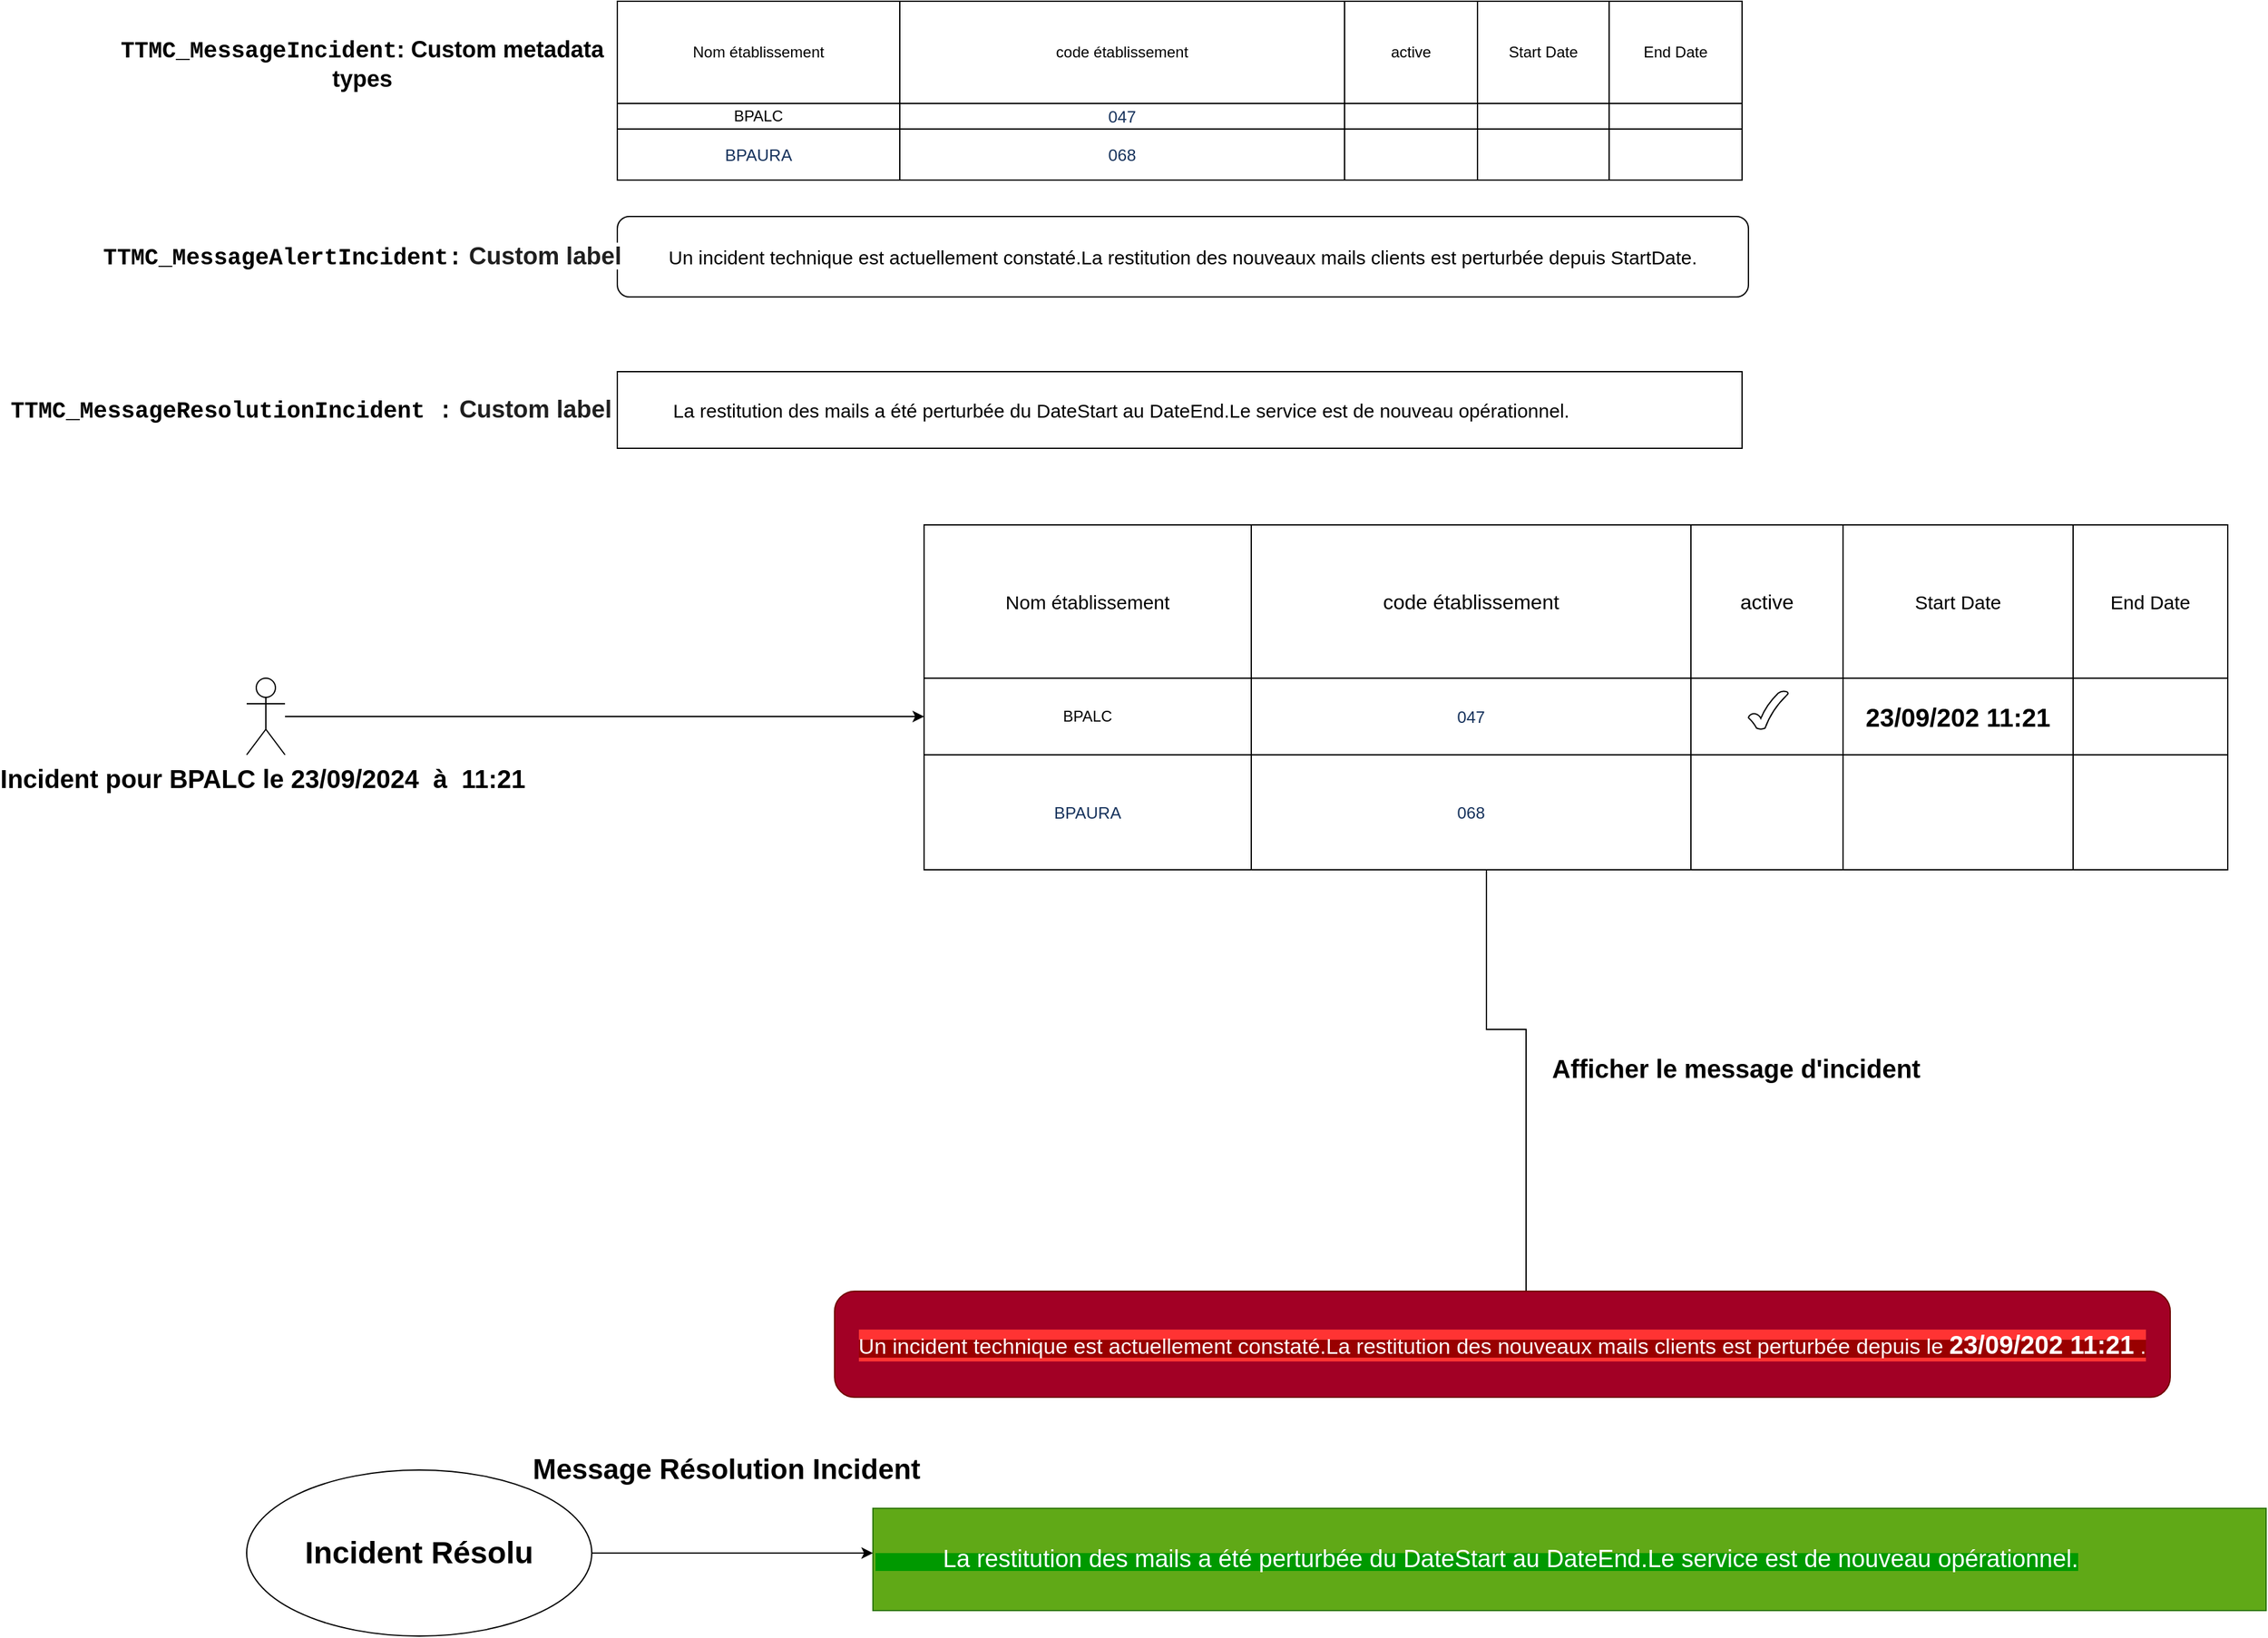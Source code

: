 <mxfile version="24.7.16" pages="2">
  <diagram name="Page-1" id="GSxazzxs7d7Ay9CGwdHX">
    <mxGraphModel dx="1938" dy="1860" grid="1" gridSize="10" guides="1" tooltips="1" connect="1" arrows="1" fold="1" page="1" pageScale="1" pageWidth="827" pageHeight="1169" math="0" shadow="0">
      <root>
        <mxCell id="0" />
        <mxCell id="1" parent="0" />
        <mxCell id="4ReEwzWl3bflVmk8Mlmr-1" value="&lt;span style=&quot;font-family: Arial, Helvetica, sans-serif; text-align: left;&quot;&gt;&lt;font style=&quot;font-size: 15px;&quot;&gt;Un incident technique est actuellement constaté.La restitution des nouveaux mails clients est perturbée depuis StartDate.&lt;/font&gt;&lt;/span&gt;" style="rounded=1;whiteSpace=wrap;html=1;" parent="1" vertex="1">
          <mxGeometry x="320" y="-961.5" width="885" height="63" as="geometry" />
        </mxCell>
        <mxCell id="4ReEwzWl3bflVmk8Mlmr-2" value="" style="shape=table;startSize=0;container=1;collapsible=0;childLayout=tableLayout;" parent="1" vertex="1">
          <mxGeometry x="320" y="-1130" width="880" height="140" as="geometry" />
        </mxCell>
        <mxCell id="4ReEwzWl3bflVmk8Mlmr-3" value="" style="shape=tableRow;horizontal=0;startSize=0;swimlaneHead=0;swimlaneBody=0;strokeColor=inherit;top=0;left=0;bottom=0;right=0;collapsible=0;dropTarget=0;fillColor=none;points=[[0,0.5],[1,0.5]];portConstraint=eastwest;" parent="4ReEwzWl3bflVmk8Mlmr-2" vertex="1">
          <mxGeometry width="880" height="80" as="geometry" />
        </mxCell>
        <mxCell id="4ReEwzWl3bflVmk8Mlmr-4" value="Nom établissement" style="shape=partialRectangle;html=1;whiteSpace=wrap;connectable=0;strokeColor=inherit;overflow=hidden;fillColor=none;top=0;left=0;bottom=0;right=0;pointerEvents=1;" parent="4ReEwzWl3bflVmk8Mlmr-3" vertex="1">
          <mxGeometry width="221" height="80" as="geometry">
            <mxRectangle width="221" height="80" as="alternateBounds" />
          </mxGeometry>
        </mxCell>
        <mxCell id="4ReEwzWl3bflVmk8Mlmr-5" value="code établissement" style="shape=partialRectangle;html=1;whiteSpace=wrap;connectable=0;strokeColor=inherit;overflow=hidden;fillColor=none;top=0;left=0;bottom=0;right=0;pointerEvents=1;" parent="4ReEwzWl3bflVmk8Mlmr-3" vertex="1">
          <mxGeometry x="221" width="348" height="80" as="geometry">
            <mxRectangle width="348" height="80" as="alternateBounds" />
          </mxGeometry>
        </mxCell>
        <mxCell id="4ReEwzWl3bflVmk8Mlmr-6" value="active" style="shape=partialRectangle;html=1;whiteSpace=wrap;connectable=0;strokeColor=inherit;overflow=hidden;fillColor=none;top=0;left=0;bottom=0;right=0;pointerEvents=1;" parent="4ReEwzWl3bflVmk8Mlmr-3" vertex="1">
          <mxGeometry x="569" width="104" height="80" as="geometry">
            <mxRectangle width="104" height="80" as="alternateBounds" />
          </mxGeometry>
        </mxCell>
        <mxCell id="4ReEwzWl3bflVmk8Mlmr-16" value="Start Date" style="shape=partialRectangle;html=1;whiteSpace=wrap;connectable=0;strokeColor=inherit;overflow=hidden;fillColor=none;top=0;left=0;bottom=0;right=0;pointerEvents=1;" parent="4ReEwzWl3bflVmk8Mlmr-3" vertex="1">
          <mxGeometry x="673" width="103" height="80" as="geometry">
            <mxRectangle width="103" height="80" as="alternateBounds" />
          </mxGeometry>
        </mxCell>
        <mxCell id="4ReEwzWl3bflVmk8Mlmr-19" value="End Date" style="shape=partialRectangle;html=1;whiteSpace=wrap;connectable=0;strokeColor=inherit;overflow=hidden;fillColor=none;top=0;left=0;bottom=0;right=0;pointerEvents=1;" parent="4ReEwzWl3bflVmk8Mlmr-3" vertex="1">
          <mxGeometry x="776" width="104" height="80" as="geometry">
            <mxRectangle width="104" height="80" as="alternateBounds" />
          </mxGeometry>
        </mxCell>
        <mxCell id="4ReEwzWl3bflVmk8Mlmr-11" style="shape=tableRow;horizontal=0;startSize=0;swimlaneHead=0;swimlaneBody=0;strokeColor=inherit;top=0;left=0;bottom=0;right=0;collapsible=0;dropTarget=0;fillColor=none;points=[[0,0.5],[1,0.5]];portConstraint=eastwest;" parent="4ReEwzWl3bflVmk8Mlmr-2" vertex="1">
          <mxGeometry y="80" width="880" height="20" as="geometry" />
        </mxCell>
        <mxCell id="4ReEwzWl3bflVmk8Mlmr-12" value="BPALC" style="shape=partialRectangle;html=1;whiteSpace=wrap;connectable=0;strokeColor=inherit;overflow=hidden;fillColor=none;top=0;left=0;bottom=0;right=0;pointerEvents=1;" parent="4ReEwzWl3bflVmk8Mlmr-11" vertex="1">
          <mxGeometry width="221" height="20" as="geometry">
            <mxRectangle width="221" height="20" as="alternateBounds" />
          </mxGeometry>
        </mxCell>
        <mxCell id="4ReEwzWl3bflVmk8Mlmr-13" value="&lt;span style=&quot;color: rgb(22, 50, 92); font-family: &amp;quot;Salesforce Sans&amp;quot;, Arial, sans-serif; font-size: 13px; text-align: start; white-space: pre; background-color: rgb(255, 255, 255);&quot;&gt;047&lt;/span&gt;" style="shape=partialRectangle;html=1;whiteSpace=wrap;connectable=0;strokeColor=inherit;overflow=hidden;fillColor=none;top=0;left=0;bottom=0;right=0;pointerEvents=1;" parent="4ReEwzWl3bflVmk8Mlmr-11" vertex="1">
          <mxGeometry x="221" width="348" height="20" as="geometry">
            <mxRectangle width="348" height="20" as="alternateBounds" />
          </mxGeometry>
        </mxCell>
        <mxCell id="4ReEwzWl3bflVmk8Mlmr-14" style="shape=partialRectangle;html=1;whiteSpace=wrap;connectable=0;strokeColor=inherit;overflow=hidden;fillColor=none;top=0;left=0;bottom=0;right=0;pointerEvents=1;" parent="4ReEwzWl3bflVmk8Mlmr-11" vertex="1">
          <mxGeometry x="569" width="104" height="20" as="geometry">
            <mxRectangle width="104" height="20" as="alternateBounds" />
          </mxGeometry>
        </mxCell>
        <mxCell id="4ReEwzWl3bflVmk8Mlmr-17" value="" style="shape=partialRectangle;html=1;whiteSpace=wrap;connectable=0;strokeColor=inherit;overflow=hidden;fillColor=none;top=0;left=0;bottom=0;right=0;pointerEvents=1;" parent="4ReEwzWl3bflVmk8Mlmr-11" vertex="1">
          <mxGeometry x="673" width="103" height="20" as="geometry">
            <mxRectangle width="103" height="20" as="alternateBounds" />
          </mxGeometry>
        </mxCell>
        <mxCell id="4ReEwzWl3bflVmk8Mlmr-20" style="shape=partialRectangle;html=1;whiteSpace=wrap;connectable=0;strokeColor=inherit;overflow=hidden;fillColor=none;top=0;left=0;bottom=0;right=0;pointerEvents=1;" parent="4ReEwzWl3bflVmk8Mlmr-11" vertex="1">
          <mxGeometry x="776" width="104" height="20" as="geometry">
            <mxRectangle width="104" height="20" as="alternateBounds" />
          </mxGeometry>
        </mxCell>
        <mxCell id="4ReEwzWl3bflVmk8Mlmr-7" value="" style="shape=tableRow;horizontal=0;startSize=0;swimlaneHead=0;swimlaneBody=0;strokeColor=inherit;top=0;left=0;bottom=0;right=0;collapsible=0;dropTarget=0;fillColor=none;points=[[0,0.5],[1,0.5]];portConstraint=eastwest;" parent="4ReEwzWl3bflVmk8Mlmr-2" vertex="1">
          <mxGeometry y="100" width="880" height="40" as="geometry" />
        </mxCell>
        <mxCell id="4ReEwzWl3bflVmk8Mlmr-8" value="&lt;span style=&quot;color: rgb(22, 50, 92); font-family: &amp;quot;Salesforce Sans&amp;quot;, Arial, sans-serif; font-size: 13px; text-align: start; white-space: pre; background-color: rgb(255, 255, 255);&quot;&gt;BPAURA&lt;/span&gt;" style="shape=partialRectangle;html=1;whiteSpace=wrap;connectable=0;strokeColor=inherit;overflow=hidden;fillColor=none;top=0;left=0;bottom=0;right=0;pointerEvents=1;" parent="4ReEwzWl3bflVmk8Mlmr-7" vertex="1">
          <mxGeometry width="221" height="40" as="geometry">
            <mxRectangle width="221" height="40" as="alternateBounds" />
          </mxGeometry>
        </mxCell>
        <mxCell id="4ReEwzWl3bflVmk8Mlmr-9" value="&lt;span style=&quot;color: rgb(22, 50, 92); font-family: &amp;quot;Salesforce Sans&amp;quot;, Arial, sans-serif; font-size: 13px; text-align: start; white-space: pre; background-color: rgb(255, 255, 255);&quot;&gt;068&lt;/span&gt;" style="shape=partialRectangle;html=1;whiteSpace=wrap;connectable=0;strokeColor=inherit;overflow=hidden;fillColor=none;top=0;left=0;bottom=0;right=0;pointerEvents=1;" parent="4ReEwzWl3bflVmk8Mlmr-7" vertex="1">
          <mxGeometry x="221" width="348" height="40" as="geometry">
            <mxRectangle width="348" height="40" as="alternateBounds" />
          </mxGeometry>
        </mxCell>
        <mxCell id="4ReEwzWl3bflVmk8Mlmr-10" value="" style="shape=partialRectangle;html=1;whiteSpace=wrap;connectable=0;strokeColor=inherit;overflow=hidden;fillColor=none;top=0;left=0;bottom=0;right=0;pointerEvents=1;" parent="4ReEwzWl3bflVmk8Mlmr-7" vertex="1">
          <mxGeometry x="569" width="104" height="40" as="geometry">
            <mxRectangle width="104" height="40" as="alternateBounds" />
          </mxGeometry>
        </mxCell>
        <mxCell id="4ReEwzWl3bflVmk8Mlmr-18" style="shape=partialRectangle;html=1;whiteSpace=wrap;connectable=0;strokeColor=inherit;overflow=hidden;fillColor=none;top=0;left=0;bottom=0;right=0;pointerEvents=1;" parent="4ReEwzWl3bflVmk8Mlmr-7" vertex="1">
          <mxGeometry x="673" width="103" height="40" as="geometry">
            <mxRectangle width="103" height="40" as="alternateBounds" />
          </mxGeometry>
        </mxCell>
        <mxCell id="4ReEwzWl3bflVmk8Mlmr-21" style="shape=partialRectangle;html=1;whiteSpace=wrap;connectable=0;strokeColor=inherit;overflow=hidden;fillColor=none;top=0;left=0;bottom=0;right=0;pointerEvents=1;" parent="4ReEwzWl3bflVmk8Mlmr-7" vertex="1">
          <mxGeometry x="776" width="104" height="40" as="geometry">
            <mxRectangle width="104" height="40" as="alternateBounds" />
          </mxGeometry>
        </mxCell>
        <mxCell id="s1_YznU3QQ5CL8gMunuT-71" style="edgeStyle=orthogonalEdgeStyle;rounded=0;orthogonalLoop=1;jettySize=auto;html=1;entryX=0;entryY=0.5;entryDx=0;entryDy=0;" edge="1" parent="1" source="s1_YznU3QQ5CL8gMunuT-2" target="s1_YznU3QQ5CL8gMunuT-43">
          <mxGeometry relative="1" as="geometry">
            <mxPoint x="420" y="-680" as="sourcePoint" />
          </mxGeometry>
        </mxCell>
        <mxCell id="s1_YznU3QQ5CL8gMunuT-2" value="&lt;b&gt;&lt;font style=&quot;font-size: 20px;&quot;&gt;Incident pour BPALC le 23/09/2024&amp;nbsp; à&amp;nbsp; 11:21&amp;nbsp;&lt;/font&gt;&lt;/b&gt;" style="shape=umlActor;verticalLabelPosition=bottom;verticalAlign=top;html=1;outlineConnect=0;" vertex="1" parent="1">
          <mxGeometry x="30" y="-600" width="30" height="60" as="geometry" />
        </mxCell>
        <mxCell id="s1_YznU3QQ5CL8gMunuT-25" value="&lt;span style=&quot;background-color: rgb(255, 255, 255);&quot;&gt;&lt;b&gt;&lt;span style=&quot;font-family: Consolas, &amp;quot;Courier New&amp;quot;, monospace; font-size: 18px; white-space-collapse: preserve;&quot;&gt;TTMC_MessageIncident&lt;/span&gt;&lt;span style=&quot;font-size: 18px;&quot;&gt;&lt;font style=&quot;font-size: 18px;&quot;&gt;: Custom metadata&lt;/font&gt;&lt;/span&gt;&lt;/b&gt;&lt;/span&gt;&lt;div style=&quot;font-size: 18px;&quot;&gt;&lt;font style=&quot;font-size: 18px;&quot;&gt;&lt;b style=&quot;background-color: rgb(255, 255, 255);&quot;&gt;types&lt;/b&gt;&lt;/font&gt;&lt;/div&gt;" style="text;html=1;align=center;verticalAlign=middle;resizable=0;points=[];autosize=1;strokeColor=none;fillColor=none;fontSize=17;" vertex="1" parent="1">
          <mxGeometry x="-70" y="-1110" width="380" height="60" as="geometry" />
        </mxCell>
        <mxCell id="s1_YznU3QQ5CL8gMunuT-26" value="&lt;span style=&quot;font-family: Consolas, &amp;quot;Courier New&amp;quot;, monospace; font-size: 18px; white-space-collapse: preserve; background-color: rgb(255, 255, 255);&quot;&gt;TTMC_MessageAlertIncident:&lt;/span&gt;&lt;font style=&quot;background-color: rgb(255, 255, 255);&quot; color=&quot;#1f1f1f&quot;&gt;&lt;span style=&quot;font-family: Arial, Helvetica, sans-serif; font-size: 19px; text-align: start; text-wrap: wrap;&quot;&gt;&amp;nbsp;&lt;/span&gt;Custom label&lt;/font&gt;" style="text;html=1;align=center;verticalAlign=middle;resizable=0;points=[];autosize=1;strokeColor=none;fillColor=none;fontStyle=1;fontSize=19;" vertex="1" parent="1">
          <mxGeometry x="-80" y="-950" width="400" height="40" as="geometry" />
        </mxCell>
        <mxCell id="s1_YznU3QQ5CL8gMunuT-34" value="&lt;div style=&quot;font-family: Consolas, &amp;quot;Courier New&amp;quot;, monospace; font-size: 18px; line-height: 24px; white-space-collapse: preserve;&quot;&gt;&lt;b&gt;&lt;span style=&quot;background-color: rgb(255, 255, 255);&quot;&gt;TTMC_MessageResolutionIncident &lt;/span&gt;&lt;span style=&quot;background-color: rgb(255, 255, 255);&quot;&gt;:&lt;/span&gt;&lt;font style=&quot;font-family: Helvetica; white-space-collapse: collapse; font-size: 19px; background-color: rgb(255, 255, 255);&quot; color=&quot;#1f1f1f&quot;&gt;&lt;span style=&quot;font-family: Arial, Helvetica, sans-serif; text-align: start; text-wrap: wrap;&quot;&gt;&amp;nbsp;&lt;/span&gt;Custom label&lt;/font&gt;&lt;/b&gt;&lt;/div&gt;" style="text;html=1;align=center;verticalAlign=middle;resizable=0;points=[];autosize=1;strokeColor=none;fillColor=none;" vertex="1" parent="1">
          <mxGeometry x="-150" y="-830" width="460" height="40" as="geometry" />
        </mxCell>
        <mxCell id="s1_YznU3QQ5CL8gMunuT-35" value="&lt;span style=&quot;font-family: Arial, Helvetica, sans-serif; background-color: rgb(255, 255, 255);&quot;&gt;&lt;font style=&quot;font-size: 15px;&quot;&gt;&amp;nbsp; &amp;nbsp; &amp;nbsp; &amp;nbsp; &amp;nbsp; La restitution des mails a été perturbée du DateStart au DateEnd.Le service est de nouveau opérationnel.&lt;/font&gt;&lt;/span&gt;" style="whiteSpace=wrap;html=1;align=left;" vertex="1" parent="1">
          <mxGeometry x="320" y="-840" width="880" height="60" as="geometry" />
        </mxCell>
        <mxCell id="s1_YznU3QQ5CL8gMunuT-72" style="edgeStyle=orthogonalEdgeStyle;rounded=0;orthogonalLoop=1;jettySize=auto;html=1;entryX=0.52;entryY=0.052;entryDx=0;entryDy=0;entryPerimeter=0;" edge="1" parent="1" source="s1_YznU3QQ5CL8gMunuT-36" target="s1_YznU3QQ5CL8gMunuT-60">
          <mxGeometry relative="1" as="geometry">
            <mxPoint x="1030" y="-180" as="targetPoint" />
            <Array as="points">
              <mxPoint x="1000" y="-325" />
              <mxPoint x="1031" y="-325" />
              <mxPoint x="1031" y="-116" />
            </Array>
          </mxGeometry>
        </mxCell>
        <mxCell id="s1_YznU3QQ5CL8gMunuT-36" value="" style="shape=table;startSize=0;container=1;collapsible=0;childLayout=tableLayout;fontSize=17;" vertex="1" parent="1">
          <mxGeometry x="560" y="-720" width="1020" height="270" as="geometry" />
        </mxCell>
        <mxCell id="s1_YznU3QQ5CL8gMunuT-37" value="" style="shape=tableRow;horizontal=0;startSize=0;swimlaneHead=0;swimlaneBody=0;strokeColor=inherit;top=0;left=0;bottom=0;right=0;collapsible=0;dropTarget=0;fillColor=none;points=[[0,0.5],[1,0.5]];portConstraint=eastwest;" vertex="1" parent="s1_YznU3QQ5CL8gMunuT-36">
          <mxGeometry width="1020" height="120" as="geometry" />
        </mxCell>
        <mxCell id="s1_YznU3QQ5CL8gMunuT-38" value="Nom établissement" style="shape=partialRectangle;html=1;whiteSpace=wrap;connectable=0;strokeColor=inherit;overflow=hidden;fillColor=none;top=0;left=0;bottom=0;right=0;pointerEvents=1;fontSize=15;" vertex="1" parent="s1_YznU3QQ5CL8gMunuT-37">
          <mxGeometry width="256" height="120" as="geometry">
            <mxRectangle width="256" height="120" as="alternateBounds" />
          </mxGeometry>
        </mxCell>
        <mxCell id="s1_YznU3QQ5CL8gMunuT-39" value="code établissement" style="shape=partialRectangle;html=1;whiteSpace=wrap;connectable=0;strokeColor=inherit;overflow=hidden;fillColor=none;top=0;left=0;bottom=0;right=0;pointerEvents=1;fontSize=16;" vertex="1" parent="s1_YznU3QQ5CL8gMunuT-37">
          <mxGeometry x="256" width="344" height="120" as="geometry">
            <mxRectangle width="344" height="120" as="alternateBounds" />
          </mxGeometry>
        </mxCell>
        <mxCell id="s1_YznU3QQ5CL8gMunuT-40" value="active" style="shape=partialRectangle;html=1;whiteSpace=wrap;connectable=0;strokeColor=inherit;overflow=hidden;fillColor=none;top=0;left=0;bottom=0;right=0;pointerEvents=1;fontSize=16;" vertex="1" parent="s1_YznU3QQ5CL8gMunuT-37">
          <mxGeometry x="600" width="119" height="120" as="geometry">
            <mxRectangle width="119" height="120" as="alternateBounds" />
          </mxGeometry>
        </mxCell>
        <mxCell id="s1_YznU3QQ5CL8gMunuT-41" value="Start Date" style="shape=partialRectangle;html=1;whiteSpace=wrap;connectable=0;strokeColor=inherit;overflow=hidden;fillColor=none;top=0;left=0;bottom=0;right=0;pointerEvents=1;fontSize=15;" vertex="1" parent="s1_YznU3QQ5CL8gMunuT-37">
          <mxGeometry x="719" width="180" height="120" as="geometry">
            <mxRectangle width="180" height="120" as="alternateBounds" />
          </mxGeometry>
        </mxCell>
        <mxCell id="s1_YznU3QQ5CL8gMunuT-42" value="End Date" style="shape=partialRectangle;html=1;whiteSpace=wrap;connectable=0;strokeColor=inherit;overflow=hidden;fillColor=none;top=0;left=0;bottom=0;right=0;pointerEvents=1;fontSize=15;" vertex="1" parent="s1_YznU3QQ5CL8gMunuT-37">
          <mxGeometry x="899" width="121" height="120" as="geometry">
            <mxRectangle width="121" height="120" as="alternateBounds" />
          </mxGeometry>
        </mxCell>
        <mxCell id="s1_YznU3QQ5CL8gMunuT-43" style="shape=tableRow;horizontal=0;startSize=0;swimlaneHead=0;swimlaneBody=0;strokeColor=inherit;top=0;left=0;bottom=0;right=0;collapsible=0;dropTarget=0;fillColor=none;points=[[0,0.5],[1,0.5]];portConstraint=eastwest;" vertex="1" parent="s1_YznU3QQ5CL8gMunuT-36">
          <mxGeometry y="120" width="1020" height="60" as="geometry" />
        </mxCell>
        <mxCell id="s1_YznU3QQ5CL8gMunuT-44" value="BPALC" style="shape=partialRectangle;html=1;whiteSpace=wrap;connectable=0;strokeColor=inherit;overflow=hidden;fillColor=none;top=0;left=0;bottom=0;right=0;pointerEvents=1;" vertex="1" parent="s1_YznU3QQ5CL8gMunuT-43">
          <mxGeometry width="256" height="60" as="geometry">
            <mxRectangle width="256" height="60" as="alternateBounds" />
          </mxGeometry>
        </mxCell>
        <mxCell id="s1_YznU3QQ5CL8gMunuT-45" value="&lt;span style=&quot;color: rgb(22, 50, 92); font-family: &amp;quot;Salesforce Sans&amp;quot;, Arial, sans-serif; font-size: 13px; text-align: start; white-space: pre; background-color: rgb(255, 255, 255);&quot;&gt;047&lt;/span&gt;" style="shape=partialRectangle;html=1;whiteSpace=wrap;connectable=0;strokeColor=inherit;overflow=hidden;fillColor=none;top=0;left=0;bottom=0;right=0;pointerEvents=1;" vertex="1" parent="s1_YznU3QQ5CL8gMunuT-43">
          <mxGeometry x="256" width="344" height="60" as="geometry">
            <mxRectangle width="344" height="60" as="alternateBounds" />
          </mxGeometry>
        </mxCell>
        <mxCell id="s1_YznU3QQ5CL8gMunuT-46" style="shape=partialRectangle;html=1;whiteSpace=wrap;connectable=0;strokeColor=inherit;overflow=hidden;fillColor=none;top=0;left=0;bottom=0;right=0;pointerEvents=1;" vertex="1" parent="s1_YznU3QQ5CL8gMunuT-43">
          <mxGeometry x="600" width="119" height="60" as="geometry">
            <mxRectangle width="119" height="60" as="alternateBounds" />
          </mxGeometry>
        </mxCell>
        <mxCell id="s1_YznU3QQ5CL8gMunuT-47" value="&lt;b style=&quot;text-wrap: nowrap;&quot;&gt;&lt;font style=&quot;font-size: 20px;&quot;&gt;23/09/202 11:21&lt;/font&gt;&lt;/b&gt;" style="shape=partialRectangle;html=1;whiteSpace=wrap;connectable=0;strokeColor=inherit;overflow=hidden;fillColor=none;top=0;left=0;bottom=0;right=0;pointerEvents=1;" vertex="1" parent="s1_YznU3QQ5CL8gMunuT-43">
          <mxGeometry x="719" width="180" height="60" as="geometry">
            <mxRectangle width="180" height="60" as="alternateBounds" />
          </mxGeometry>
        </mxCell>
        <mxCell id="s1_YznU3QQ5CL8gMunuT-48" style="shape=partialRectangle;html=1;whiteSpace=wrap;connectable=0;strokeColor=inherit;overflow=hidden;fillColor=none;top=0;left=0;bottom=0;right=0;pointerEvents=1;" vertex="1" parent="s1_YznU3QQ5CL8gMunuT-43">
          <mxGeometry x="899" width="121" height="60" as="geometry">
            <mxRectangle width="121" height="60" as="alternateBounds" />
          </mxGeometry>
        </mxCell>
        <mxCell id="s1_YznU3QQ5CL8gMunuT-49" value="" style="shape=tableRow;horizontal=0;startSize=0;swimlaneHead=0;swimlaneBody=0;strokeColor=inherit;top=0;left=0;bottom=0;right=0;collapsible=0;dropTarget=0;fillColor=none;points=[[0,0.5],[1,0.5]];portConstraint=eastwest;" vertex="1" parent="s1_YznU3QQ5CL8gMunuT-36">
          <mxGeometry y="180" width="1020" height="90" as="geometry" />
        </mxCell>
        <mxCell id="s1_YznU3QQ5CL8gMunuT-50" value="&lt;span style=&quot;color: rgb(22, 50, 92); font-family: &amp;quot;Salesforce Sans&amp;quot;, Arial, sans-serif; font-size: 13px; text-align: start; white-space: pre; background-color: rgb(255, 255, 255);&quot;&gt;BPAURA&lt;/span&gt;" style="shape=partialRectangle;html=1;whiteSpace=wrap;connectable=0;strokeColor=inherit;overflow=hidden;fillColor=none;top=0;left=0;bottom=0;right=0;pointerEvents=1;" vertex="1" parent="s1_YznU3QQ5CL8gMunuT-49">
          <mxGeometry width="256" height="90" as="geometry">
            <mxRectangle width="256" height="90" as="alternateBounds" />
          </mxGeometry>
        </mxCell>
        <mxCell id="s1_YznU3QQ5CL8gMunuT-51" value="&lt;span style=&quot;color: rgb(22, 50, 92); font-family: &amp;quot;Salesforce Sans&amp;quot;, Arial, sans-serif; font-size: 13px; text-align: start; white-space: pre; background-color: rgb(255, 255, 255);&quot;&gt;068&lt;/span&gt;" style="shape=partialRectangle;html=1;whiteSpace=wrap;connectable=0;strokeColor=inherit;overflow=hidden;fillColor=none;top=0;left=0;bottom=0;right=0;pointerEvents=1;" vertex="1" parent="s1_YznU3QQ5CL8gMunuT-49">
          <mxGeometry x="256" width="344" height="90" as="geometry">
            <mxRectangle width="344" height="90" as="alternateBounds" />
          </mxGeometry>
        </mxCell>
        <mxCell id="s1_YznU3QQ5CL8gMunuT-52" value="" style="shape=partialRectangle;html=1;whiteSpace=wrap;connectable=0;strokeColor=inherit;overflow=hidden;fillColor=none;top=0;left=0;bottom=0;right=0;pointerEvents=1;" vertex="1" parent="s1_YznU3QQ5CL8gMunuT-49">
          <mxGeometry x="600" width="119" height="90" as="geometry">
            <mxRectangle width="119" height="90" as="alternateBounds" />
          </mxGeometry>
        </mxCell>
        <mxCell id="s1_YznU3QQ5CL8gMunuT-53" style="shape=partialRectangle;html=1;whiteSpace=wrap;connectable=0;strokeColor=inherit;overflow=hidden;fillColor=none;top=0;left=0;bottom=0;right=0;pointerEvents=1;" vertex="1" parent="s1_YznU3QQ5CL8gMunuT-49">
          <mxGeometry x="719" width="180" height="90" as="geometry">
            <mxRectangle width="180" height="90" as="alternateBounds" />
          </mxGeometry>
        </mxCell>
        <mxCell id="s1_YznU3QQ5CL8gMunuT-54" style="shape=partialRectangle;html=1;whiteSpace=wrap;connectable=0;strokeColor=inherit;overflow=hidden;fillColor=none;top=0;left=0;bottom=0;right=0;pointerEvents=1;" vertex="1" parent="s1_YznU3QQ5CL8gMunuT-49">
          <mxGeometry x="899" width="121" height="90" as="geometry">
            <mxRectangle width="121" height="90" as="alternateBounds" />
          </mxGeometry>
        </mxCell>
        <mxCell id="s1_YznU3QQ5CL8gMunuT-55" value="" style="verticalLabelPosition=bottom;verticalAlign=top;html=1;shape=mxgraph.basic.tick" vertex="1" parent="1">
          <mxGeometry x="1205" y="-590" width="31" height="30" as="geometry" />
        </mxCell>
        <mxCell id="s1_YznU3QQ5CL8gMunuT-58" value="&lt;b style=&quot;&quot;&gt;&lt;font style=&quot;font-size: 20px;&quot;&gt;Afficher le message d&#39;incident&lt;/font&gt;&lt;/b&gt;" style="text;html=1;align=center;verticalAlign=middle;resizable=0;points=[];autosize=1;strokeColor=none;fillColor=none;fontSize=16;" vertex="1" parent="1">
          <mxGeometry x="1040" y="-315" width="310" height="40" as="geometry" />
        </mxCell>
        <mxCell id="s1_YznU3QQ5CL8gMunuT-60" value="&lt;span style=&quot;background-color: rgb(153, 0, 0);&quot;&gt;&lt;span style=&quot;font-family: Arial, Helvetica, sans-serif; text-align: left;&quot;&gt;&lt;font style=&quot;font-size: 17px;&quot;&gt;Un incident technique est actuellement constaté.La restitution des nouveaux mails clients est perturbée depuis le&amp;nbsp;&lt;/font&gt;&lt;/span&gt;&lt;b style=&quot;text-wrap: nowrap;&quot;&gt;&lt;font style=&quot;font-size: 20px;&quot;&gt;23/09/202 11:21&lt;/font&gt;&lt;/b&gt;&lt;span style=&quot;font-family: Arial, Helvetica, sans-serif; text-align: left;&quot;&gt;&lt;font style=&quot;font-size: 17px;&quot;&gt;&amp;nbsp;.&lt;/font&gt;&lt;/span&gt;&lt;/span&gt;" style="rounded=1;whiteSpace=wrap;html=1;fontColor=#ffffff;labelBackgroundColor=#FF3333;fillColor=#a20025;strokeColor=#6F0000;arcSize=19;" vertex="1" parent="1">
          <mxGeometry x="490" y="-120" width="1045" height="83" as="geometry" />
        </mxCell>
        <mxCell id="R6xWsekcWGBC7eYAlIA9-1" value="&lt;span style=&quot;font-family: Arial, Helvetica, sans-serif; background-color: rgb(0, 153, 0);&quot;&gt;&lt;font color=&quot;#ffffff&quot; style=&quot;font-size: 19px;&quot;&gt;&amp;nbsp; &amp;nbsp; &amp;nbsp; &amp;nbsp; &amp;nbsp; La restitution des mails a été perturbée du DateStart au DateEnd.Le service est de nouveau opérationnel.&lt;/font&gt;&lt;/span&gt;" style="whiteSpace=wrap;html=1;align=left;fillColor=#60a917;fontColor=#ffffff;strokeColor=#2D7600;" vertex="1" parent="1">
          <mxGeometry x="520" y="50" width="1090" height="80" as="geometry" />
        </mxCell>
        <mxCell id="rxbvRuwBT2XVAx38fkDf-2" value="&lt;b&gt;&lt;font style=&quot;font-size: 24px;&quot;&gt;Incident Résolu&lt;/font&gt;&lt;/b&gt;" style="ellipse;whiteSpace=wrap;html=1;" vertex="1" parent="1">
          <mxGeometry x="30" y="20" width="270" height="130" as="geometry" />
        </mxCell>
        <mxCell id="rxbvRuwBT2XVAx38fkDf-3" value="&lt;b&gt;&lt;font style=&quot;font-size: 22px;&quot;&gt;Message Résolution Incident&lt;/font&gt;&lt;/b&gt;" style="text;html=1;align=center;verticalAlign=middle;resizable=0;points=[];autosize=1;strokeColor=none;fillColor=none;" vertex="1" parent="1">
          <mxGeometry x="240" width="330" height="40" as="geometry" />
        </mxCell>
        <mxCell id="rxbvRuwBT2XVAx38fkDf-12" value="" style="endArrow=classic;html=1;rounded=0;exitX=1;exitY=0.5;exitDx=0;exitDy=0;" edge="1" parent="1" source="rxbvRuwBT2XVAx38fkDf-2">
          <mxGeometry width="50" height="50" relative="1" as="geometry">
            <mxPoint x="350" y="110" as="sourcePoint" />
            <mxPoint x="520" y="85" as="targetPoint" />
          </mxGeometry>
        </mxCell>
      </root>
    </mxGraphModel>
  </diagram>
  <diagram id="MFhhSbUk5C9wprSzsZXw" name="Page-2">
    <mxGraphModel dx="778" dy="484" grid="1" gridSize="10" guides="1" tooltips="1" connect="1" arrows="1" fold="1" page="1" pageScale="1" pageWidth="850" pageHeight="1100" math="0" shadow="0">
      <root>
        <mxCell id="0" />
        <mxCell id="1" parent="0" />
      </root>
    </mxGraphModel>
  </diagram>
</mxfile>

